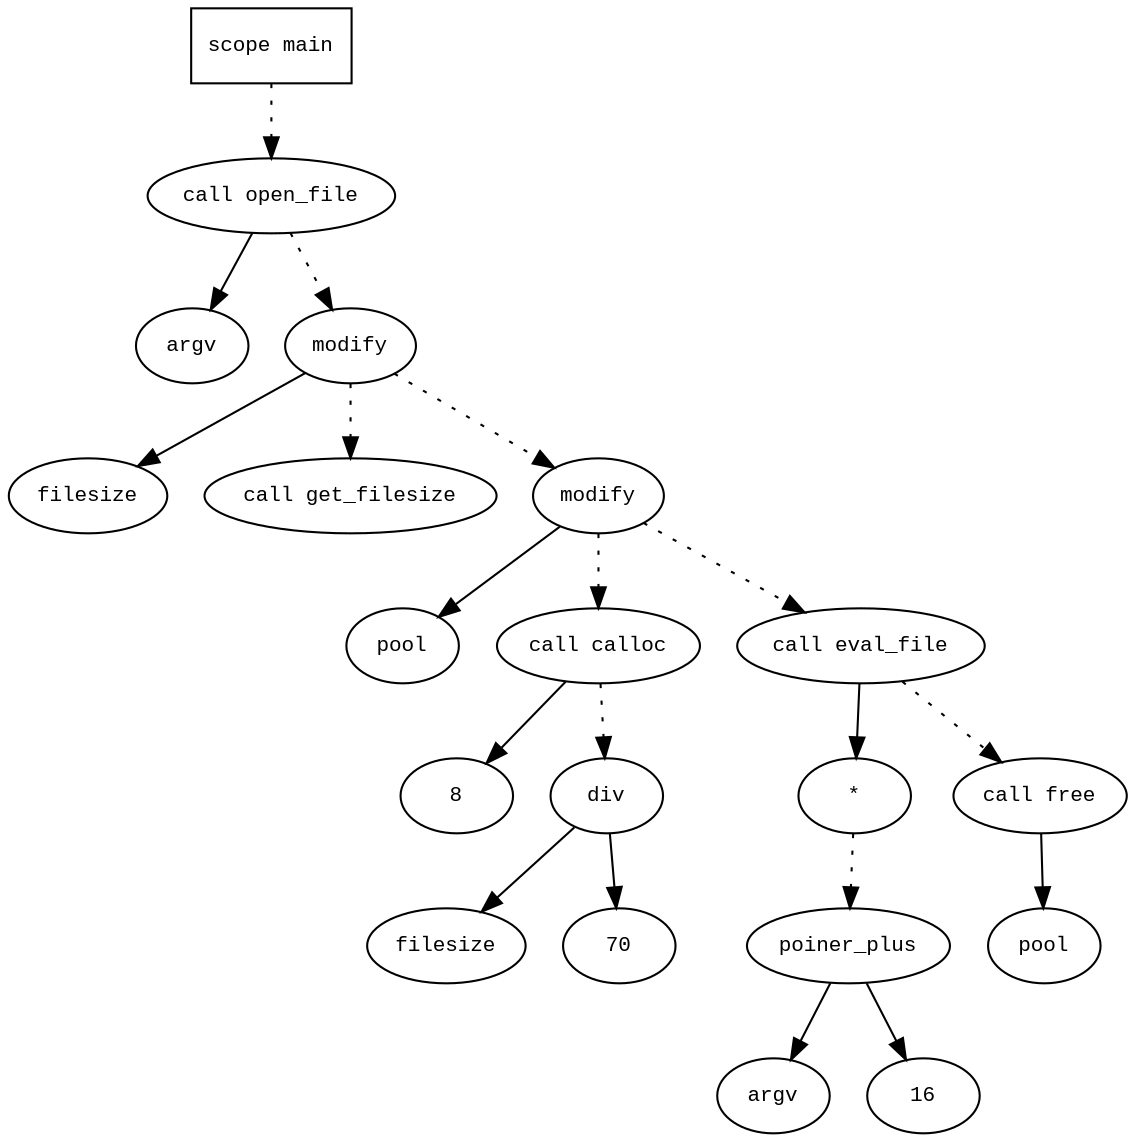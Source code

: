 digraph AST {
  graph [fontname="Times New Roman",fontsize=10];
  node  [fontname="Courier New",fontsize=10];
  edge  [fontname="Times New Roman",fontsize=10];

  node1 [label="scope main",shape=box];
  node2 [label="call open_file",shape=ellipse];
  node3 [label="argv",shape=ellipse];
  node2->node3;
  node1 -> node2 [style=dotted]
  node4 [label="modify",shape=ellipse];
  node5 [label="filesize",shape=ellipse];
  node4->node5;
  node6 [label="call get_filesize",shape=ellipse];
  node4 -> node6 [style=dotted]
  node2 -> node4 [style=dotted]
  node7 [label="modify",shape=ellipse];
  node8 [label="pool",shape=ellipse];
  node7->node8;
  node9 [label="call calloc",shape=ellipse];
  node10 [label="8",shape=ellipse];
  node9->node10;
  node11 [label="div",shape=ellipse];
  node12 [label="filesize",shape=ellipse];
  node11->node12;
  node13 [label="70",shape=ellipse];
  node11->node13;
  node9 -> node11 [style=dotted]
  node7 -> node9 [style=dotted]
  node4 -> node7 [style=dotted]
  node14 [label="call eval_file",shape=ellipse];
  node15 [label="*",shape=ellipse];
  node16 [label="poiner_plus",shape=ellipse];
  node17 [label="argv",shape=ellipse];
  node16->node17;
  node18 [label="16",shape=ellipse];
  node16->node18;
  node15 -> node16 [style=dotted]
  node14->node15;
  node7 -> node14 [style=dotted]
  node19 [label="call free",shape=ellipse];
  node20 [label="pool",shape=ellipse];
  node19->node20;
  node14 -> node19 [style=dotted]
} 
